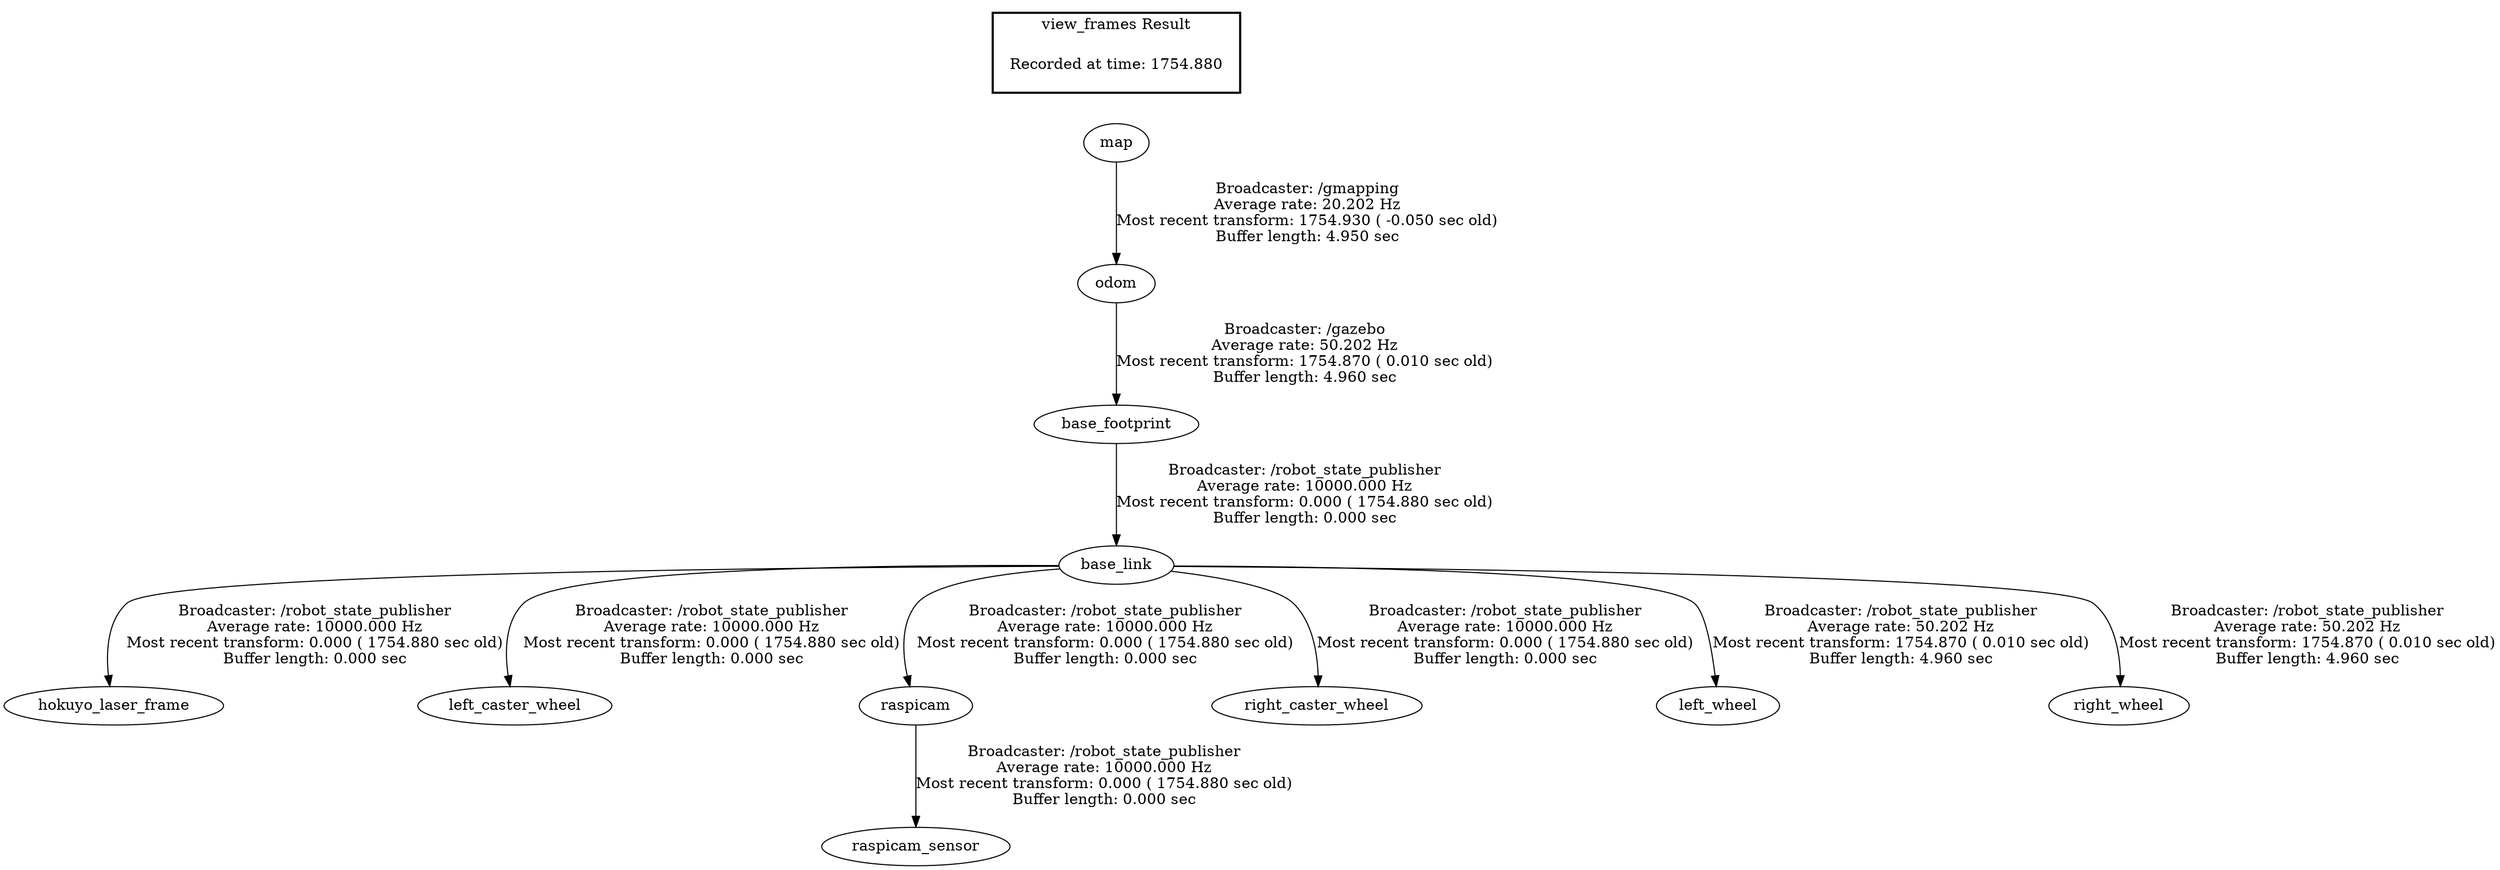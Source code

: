 digraph G {
"base_footprint" -> "base_link"[label="Broadcaster: /robot_state_publisher\nAverage rate: 10000.000 Hz\nMost recent transform: 0.000 ( 1754.880 sec old)\nBuffer length: 0.000 sec\n"];
"odom" -> "base_footprint"[label="Broadcaster: /gazebo\nAverage rate: 50.202 Hz\nMost recent transform: 1754.870 ( 0.010 sec old)\nBuffer length: 4.960 sec\n"];
"base_link" -> "hokuyo_laser_frame"[label="Broadcaster: /robot_state_publisher\nAverage rate: 10000.000 Hz\nMost recent transform: 0.000 ( 1754.880 sec old)\nBuffer length: 0.000 sec\n"];
"base_link" -> "left_caster_wheel"[label="Broadcaster: /robot_state_publisher\nAverage rate: 10000.000 Hz\nMost recent transform: 0.000 ( 1754.880 sec old)\nBuffer length: 0.000 sec\n"];
"base_link" -> "raspicam"[label="Broadcaster: /robot_state_publisher\nAverage rate: 10000.000 Hz\nMost recent transform: 0.000 ( 1754.880 sec old)\nBuffer length: 0.000 sec\n"];
"raspicam" -> "raspicam_sensor"[label="Broadcaster: /robot_state_publisher\nAverage rate: 10000.000 Hz\nMost recent transform: 0.000 ( 1754.880 sec old)\nBuffer length: 0.000 sec\n"];
"base_link" -> "right_caster_wheel"[label="Broadcaster: /robot_state_publisher\nAverage rate: 10000.000 Hz\nMost recent transform: 0.000 ( 1754.880 sec old)\nBuffer length: 0.000 sec\n"];
"map" -> "odom"[label="Broadcaster: /gmapping\nAverage rate: 20.202 Hz\nMost recent transform: 1754.930 ( -0.050 sec old)\nBuffer length: 4.950 sec\n"];
"base_link" -> "left_wheel"[label="Broadcaster: /robot_state_publisher\nAverage rate: 50.202 Hz\nMost recent transform: 1754.870 ( 0.010 sec old)\nBuffer length: 4.960 sec\n"];
"base_link" -> "right_wheel"[label="Broadcaster: /robot_state_publisher\nAverage rate: 50.202 Hz\nMost recent transform: 1754.870 ( 0.010 sec old)\nBuffer length: 4.960 sec\n"];
edge [style=invis];
 subgraph cluster_legend { style=bold; color=black; label ="view_frames Result";
"Recorded at time: 1754.880"[ shape=plaintext ] ;
 }->"map";
}